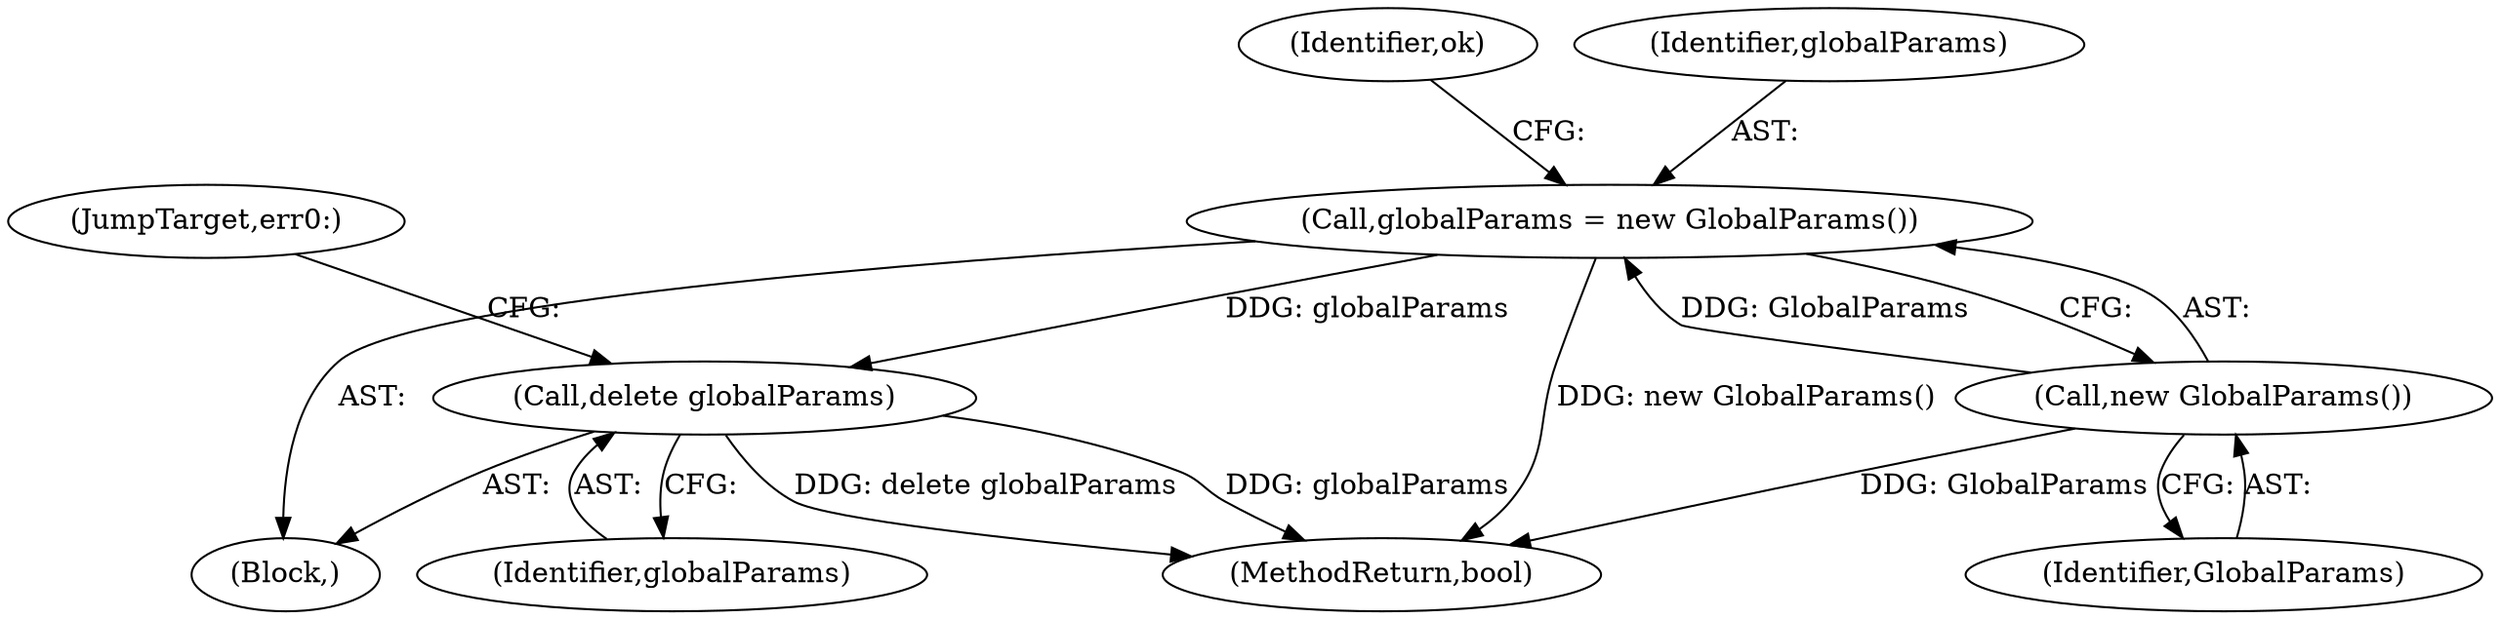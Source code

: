 digraph "0_poppler_61f79b8447c3ac8ab5a26e79e0c28053ffdccf75@API" {
"1000310" [label="(Call,delete globalParams)"];
"1000291" [label="(Call,globalParams = new GlobalParams())"];
"1000293" [label="(Call,new GlobalParams())"];
"1000296" [label="(Identifier,ok)"];
"1000111" [label="(Block,)"];
"1000292" [label="(Identifier,globalParams)"];
"1000291" [label="(Call,globalParams = new GlobalParams())"];
"1000310" [label="(Call,delete globalParams)"];
"1000293" [label="(Call,new GlobalParams())"];
"1000312" [label="(JumpTarget,err0:)"];
"1000311" [label="(Identifier,globalParams)"];
"1000315" [label="(MethodReturn,bool)"];
"1000294" [label="(Identifier,GlobalParams)"];
"1000310" -> "1000111"  [label="AST: "];
"1000310" -> "1000311"  [label="CFG: "];
"1000311" -> "1000310"  [label="AST: "];
"1000312" -> "1000310"  [label="CFG: "];
"1000310" -> "1000315"  [label="DDG: delete globalParams"];
"1000310" -> "1000315"  [label="DDG: globalParams"];
"1000291" -> "1000310"  [label="DDG: globalParams"];
"1000291" -> "1000111"  [label="AST: "];
"1000291" -> "1000293"  [label="CFG: "];
"1000292" -> "1000291"  [label="AST: "];
"1000293" -> "1000291"  [label="AST: "];
"1000296" -> "1000291"  [label="CFG: "];
"1000291" -> "1000315"  [label="DDG: new GlobalParams()"];
"1000293" -> "1000291"  [label="DDG: GlobalParams"];
"1000293" -> "1000294"  [label="CFG: "];
"1000294" -> "1000293"  [label="AST: "];
"1000293" -> "1000315"  [label="DDG: GlobalParams"];
}

